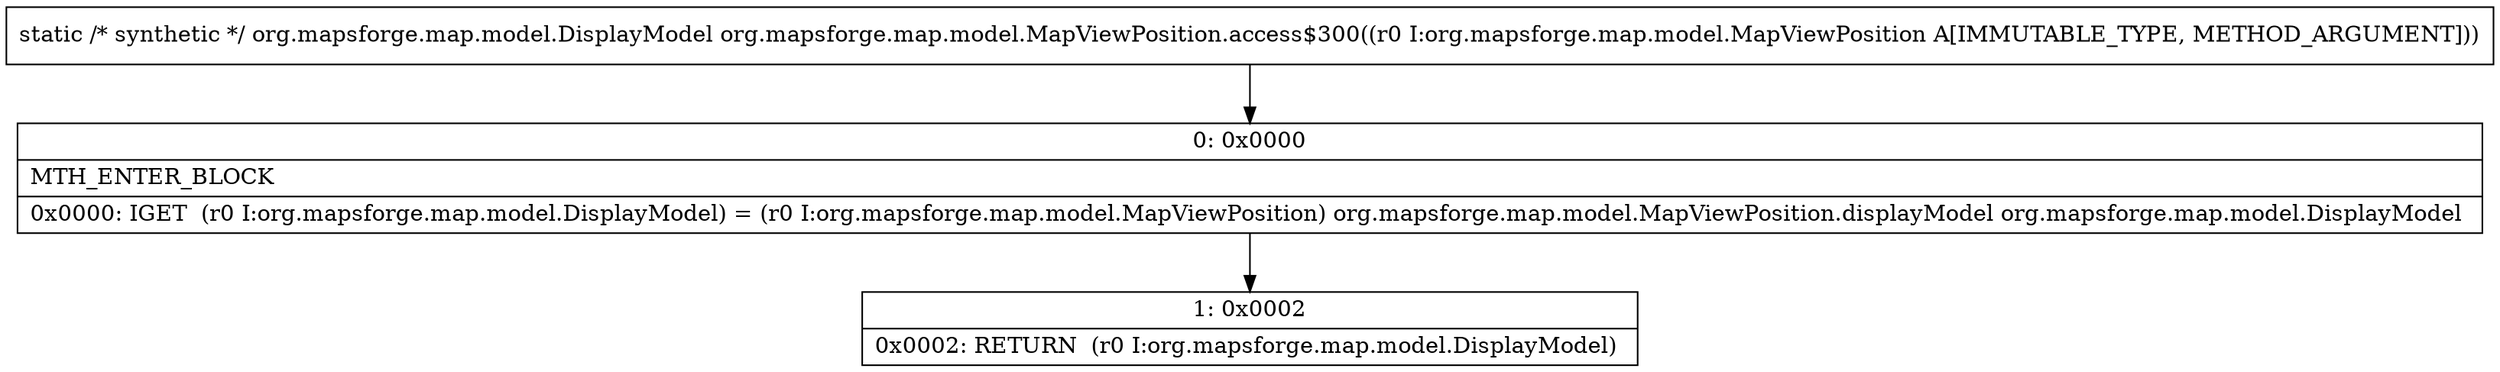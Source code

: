 digraph "CFG fororg.mapsforge.map.model.MapViewPosition.access$300(Lorg\/mapsforge\/map\/model\/MapViewPosition;)Lorg\/mapsforge\/map\/model\/DisplayModel;" {
Node_0 [shape=record,label="{0\:\ 0x0000|MTH_ENTER_BLOCK\l|0x0000: IGET  (r0 I:org.mapsforge.map.model.DisplayModel) = (r0 I:org.mapsforge.map.model.MapViewPosition) org.mapsforge.map.model.MapViewPosition.displayModel org.mapsforge.map.model.DisplayModel \l}"];
Node_1 [shape=record,label="{1\:\ 0x0002|0x0002: RETURN  (r0 I:org.mapsforge.map.model.DisplayModel) \l}"];
MethodNode[shape=record,label="{static \/* synthetic *\/ org.mapsforge.map.model.DisplayModel org.mapsforge.map.model.MapViewPosition.access$300((r0 I:org.mapsforge.map.model.MapViewPosition A[IMMUTABLE_TYPE, METHOD_ARGUMENT])) }"];
MethodNode -> Node_0;
Node_0 -> Node_1;
}

